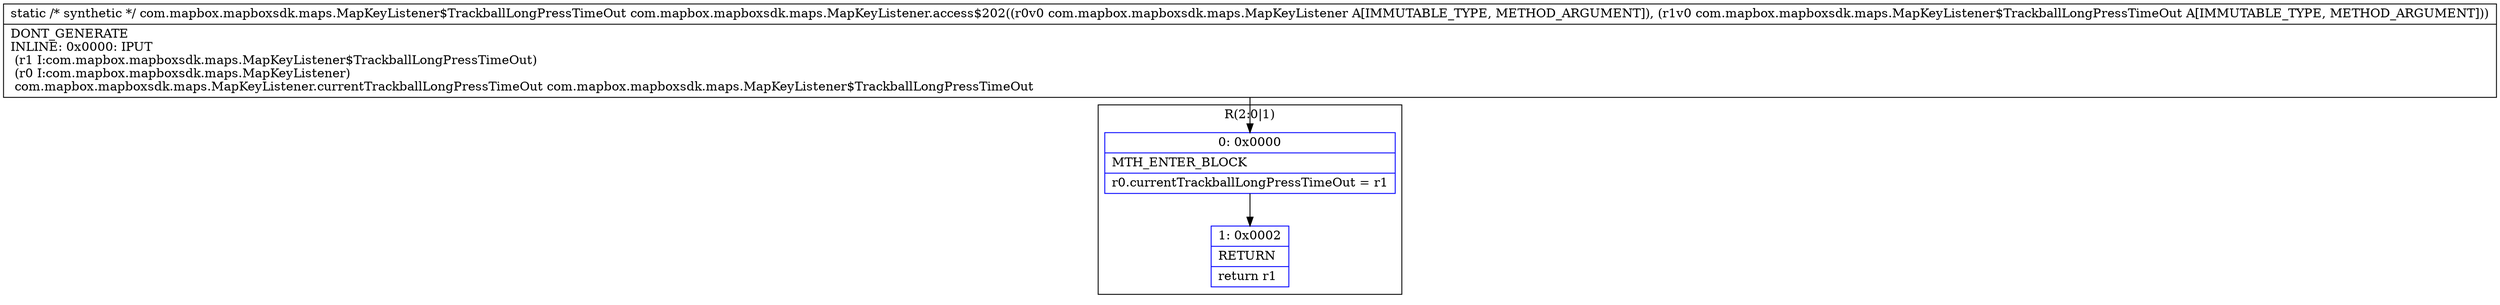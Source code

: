 digraph "CFG forcom.mapbox.mapboxsdk.maps.MapKeyListener.access$202(Lcom\/mapbox\/mapboxsdk\/maps\/MapKeyListener;Lcom\/mapbox\/mapboxsdk\/maps\/MapKeyListener$TrackballLongPressTimeOut;)Lcom\/mapbox\/mapboxsdk\/maps\/MapKeyListener$TrackballLongPressTimeOut;" {
subgraph cluster_Region_1518459468 {
label = "R(2:0|1)";
node [shape=record,color=blue];
Node_0 [shape=record,label="{0\:\ 0x0000|MTH_ENTER_BLOCK\l|r0.currentTrackballLongPressTimeOut = r1\l}"];
Node_1 [shape=record,label="{1\:\ 0x0002|RETURN\l|return r1\l}"];
}
MethodNode[shape=record,label="{static \/* synthetic *\/ com.mapbox.mapboxsdk.maps.MapKeyListener$TrackballLongPressTimeOut com.mapbox.mapboxsdk.maps.MapKeyListener.access$202((r0v0 com.mapbox.mapboxsdk.maps.MapKeyListener A[IMMUTABLE_TYPE, METHOD_ARGUMENT]), (r1v0 com.mapbox.mapboxsdk.maps.MapKeyListener$TrackballLongPressTimeOut A[IMMUTABLE_TYPE, METHOD_ARGUMENT]))  | DONT_GENERATE\lINLINE: 0x0000: IPUT  \l  (r1 I:com.mapbox.mapboxsdk.maps.MapKeyListener$TrackballLongPressTimeOut)\l  (r0 I:com.mapbox.mapboxsdk.maps.MapKeyListener)\l com.mapbox.mapboxsdk.maps.MapKeyListener.currentTrackballLongPressTimeOut com.mapbox.mapboxsdk.maps.MapKeyListener$TrackballLongPressTimeOut\l}"];
MethodNode -> Node_0;
Node_0 -> Node_1;
}


